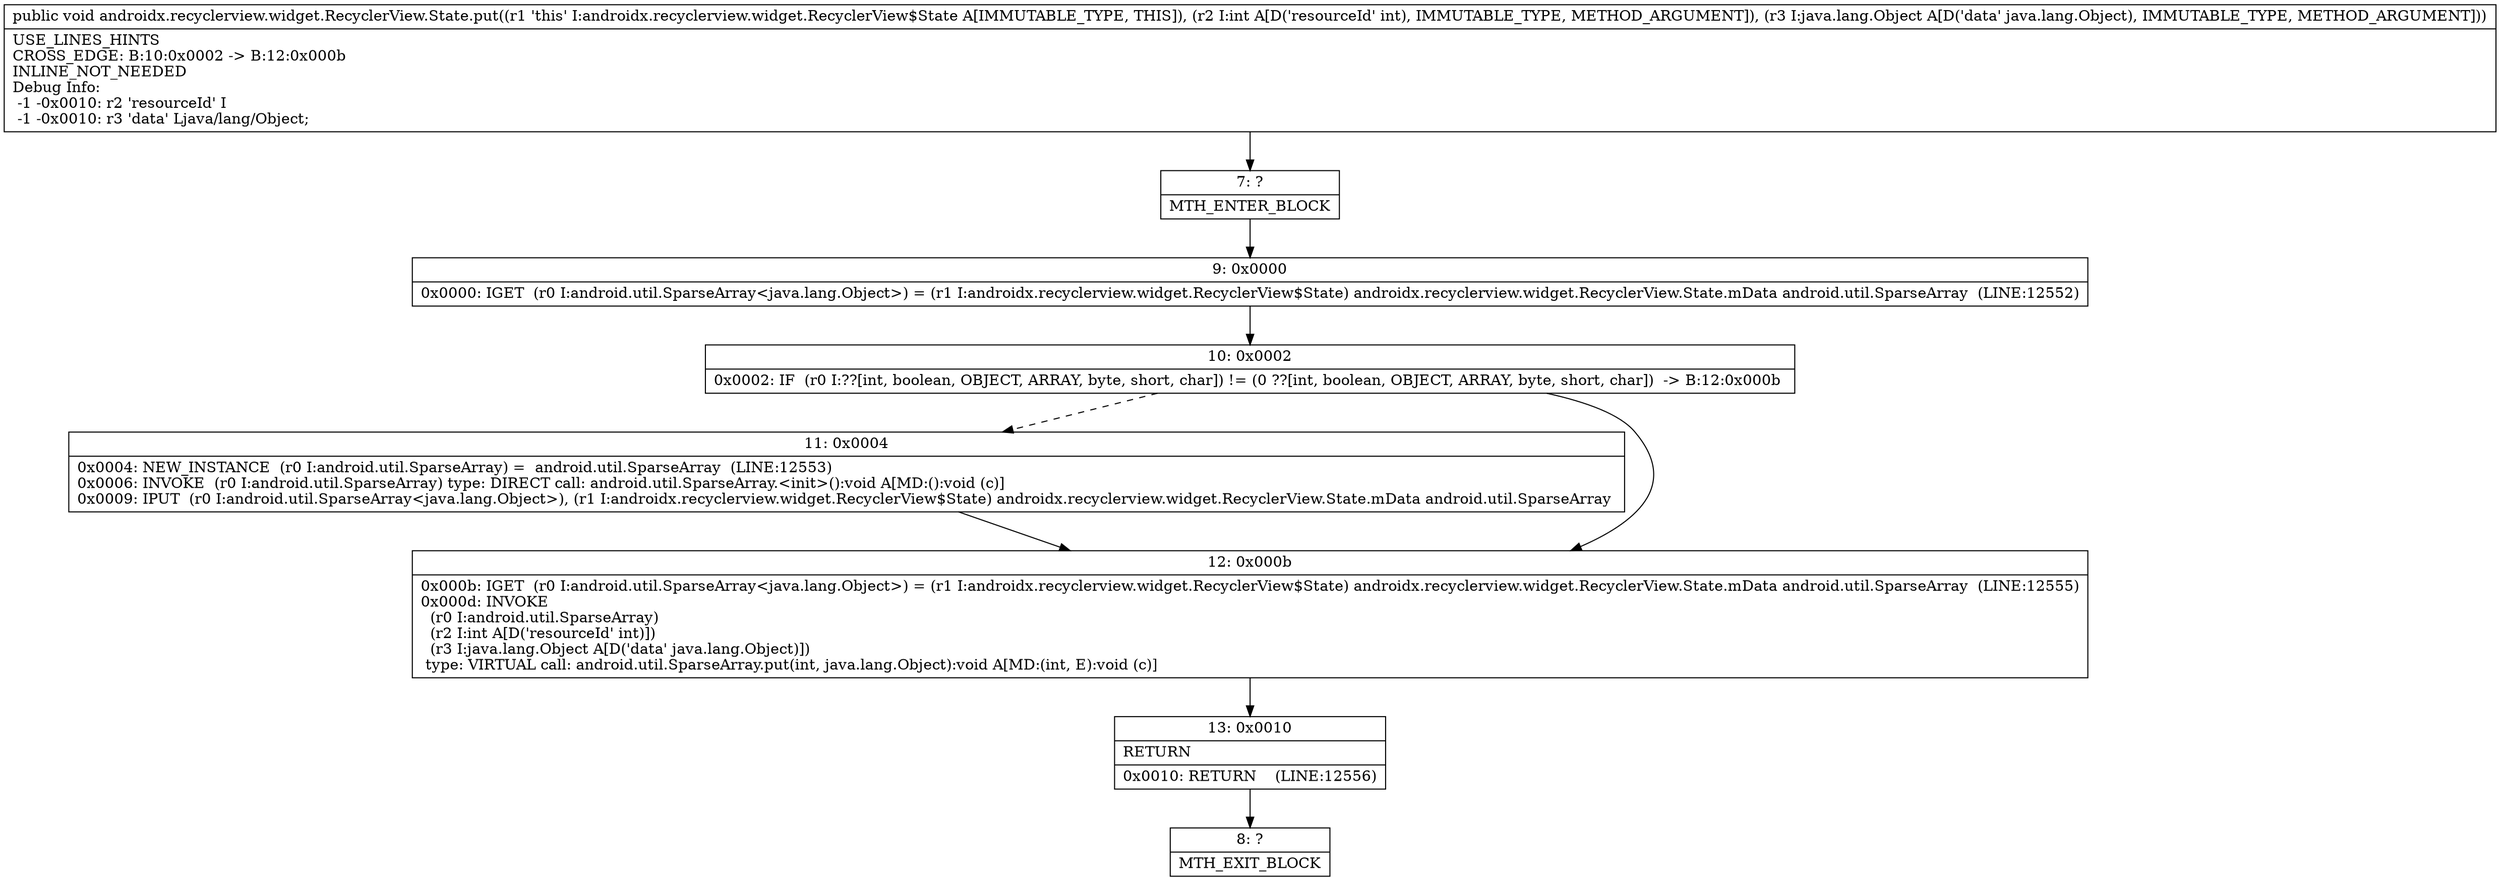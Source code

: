 digraph "CFG forandroidx.recyclerview.widget.RecyclerView.State.put(ILjava\/lang\/Object;)V" {
Node_7 [shape=record,label="{7\:\ ?|MTH_ENTER_BLOCK\l}"];
Node_9 [shape=record,label="{9\:\ 0x0000|0x0000: IGET  (r0 I:android.util.SparseArray\<java.lang.Object\>) = (r1 I:androidx.recyclerview.widget.RecyclerView$State) androidx.recyclerview.widget.RecyclerView.State.mData android.util.SparseArray  (LINE:12552)\l}"];
Node_10 [shape=record,label="{10\:\ 0x0002|0x0002: IF  (r0 I:??[int, boolean, OBJECT, ARRAY, byte, short, char]) != (0 ??[int, boolean, OBJECT, ARRAY, byte, short, char])  \-\> B:12:0x000b \l}"];
Node_11 [shape=record,label="{11\:\ 0x0004|0x0004: NEW_INSTANCE  (r0 I:android.util.SparseArray) =  android.util.SparseArray  (LINE:12553)\l0x0006: INVOKE  (r0 I:android.util.SparseArray) type: DIRECT call: android.util.SparseArray.\<init\>():void A[MD:():void (c)]\l0x0009: IPUT  (r0 I:android.util.SparseArray\<java.lang.Object\>), (r1 I:androidx.recyclerview.widget.RecyclerView$State) androidx.recyclerview.widget.RecyclerView.State.mData android.util.SparseArray \l}"];
Node_12 [shape=record,label="{12\:\ 0x000b|0x000b: IGET  (r0 I:android.util.SparseArray\<java.lang.Object\>) = (r1 I:androidx.recyclerview.widget.RecyclerView$State) androidx.recyclerview.widget.RecyclerView.State.mData android.util.SparseArray  (LINE:12555)\l0x000d: INVOKE  \l  (r0 I:android.util.SparseArray)\l  (r2 I:int A[D('resourceId' int)])\l  (r3 I:java.lang.Object A[D('data' java.lang.Object)])\l type: VIRTUAL call: android.util.SparseArray.put(int, java.lang.Object):void A[MD:(int, E):void (c)]\l}"];
Node_13 [shape=record,label="{13\:\ 0x0010|RETURN\l|0x0010: RETURN    (LINE:12556)\l}"];
Node_8 [shape=record,label="{8\:\ ?|MTH_EXIT_BLOCK\l}"];
MethodNode[shape=record,label="{public void androidx.recyclerview.widget.RecyclerView.State.put((r1 'this' I:androidx.recyclerview.widget.RecyclerView$State A[IMMUTABLE_TYPE, THIS]), (r2 I:int A[D('resourceId' int), IMMUTABLE_TYPE, METHOD_ARGUMENT]), (r3 I:java.lang.Object A[D('data' java.lang.Object), IMMUTABLE_TYPE, METHOD_ARGUMENT]))  | USE_LINES_HINTS\lCROSS_EDGE: B:10:0x0002 \-\> B:12:0x000b\lINLINE_NOT_NEEDED\lDebug Info:\l  \-1 \-0x0010: r2 'resourceId' I\l  \-1 \-0x0010: r3 'data' Ljava\/lang\/Object;\l}"];
MethodNode -> Node_7;Node_7 -> Node_9;
Node_9 -> Node_10;
Node_10 -> Node_11[style=dashed];
Node_10 -> Node_12;
Node_11 -> Node_12;
Node_12 -> Node_13;
Node_13 -> Node_8;
}

